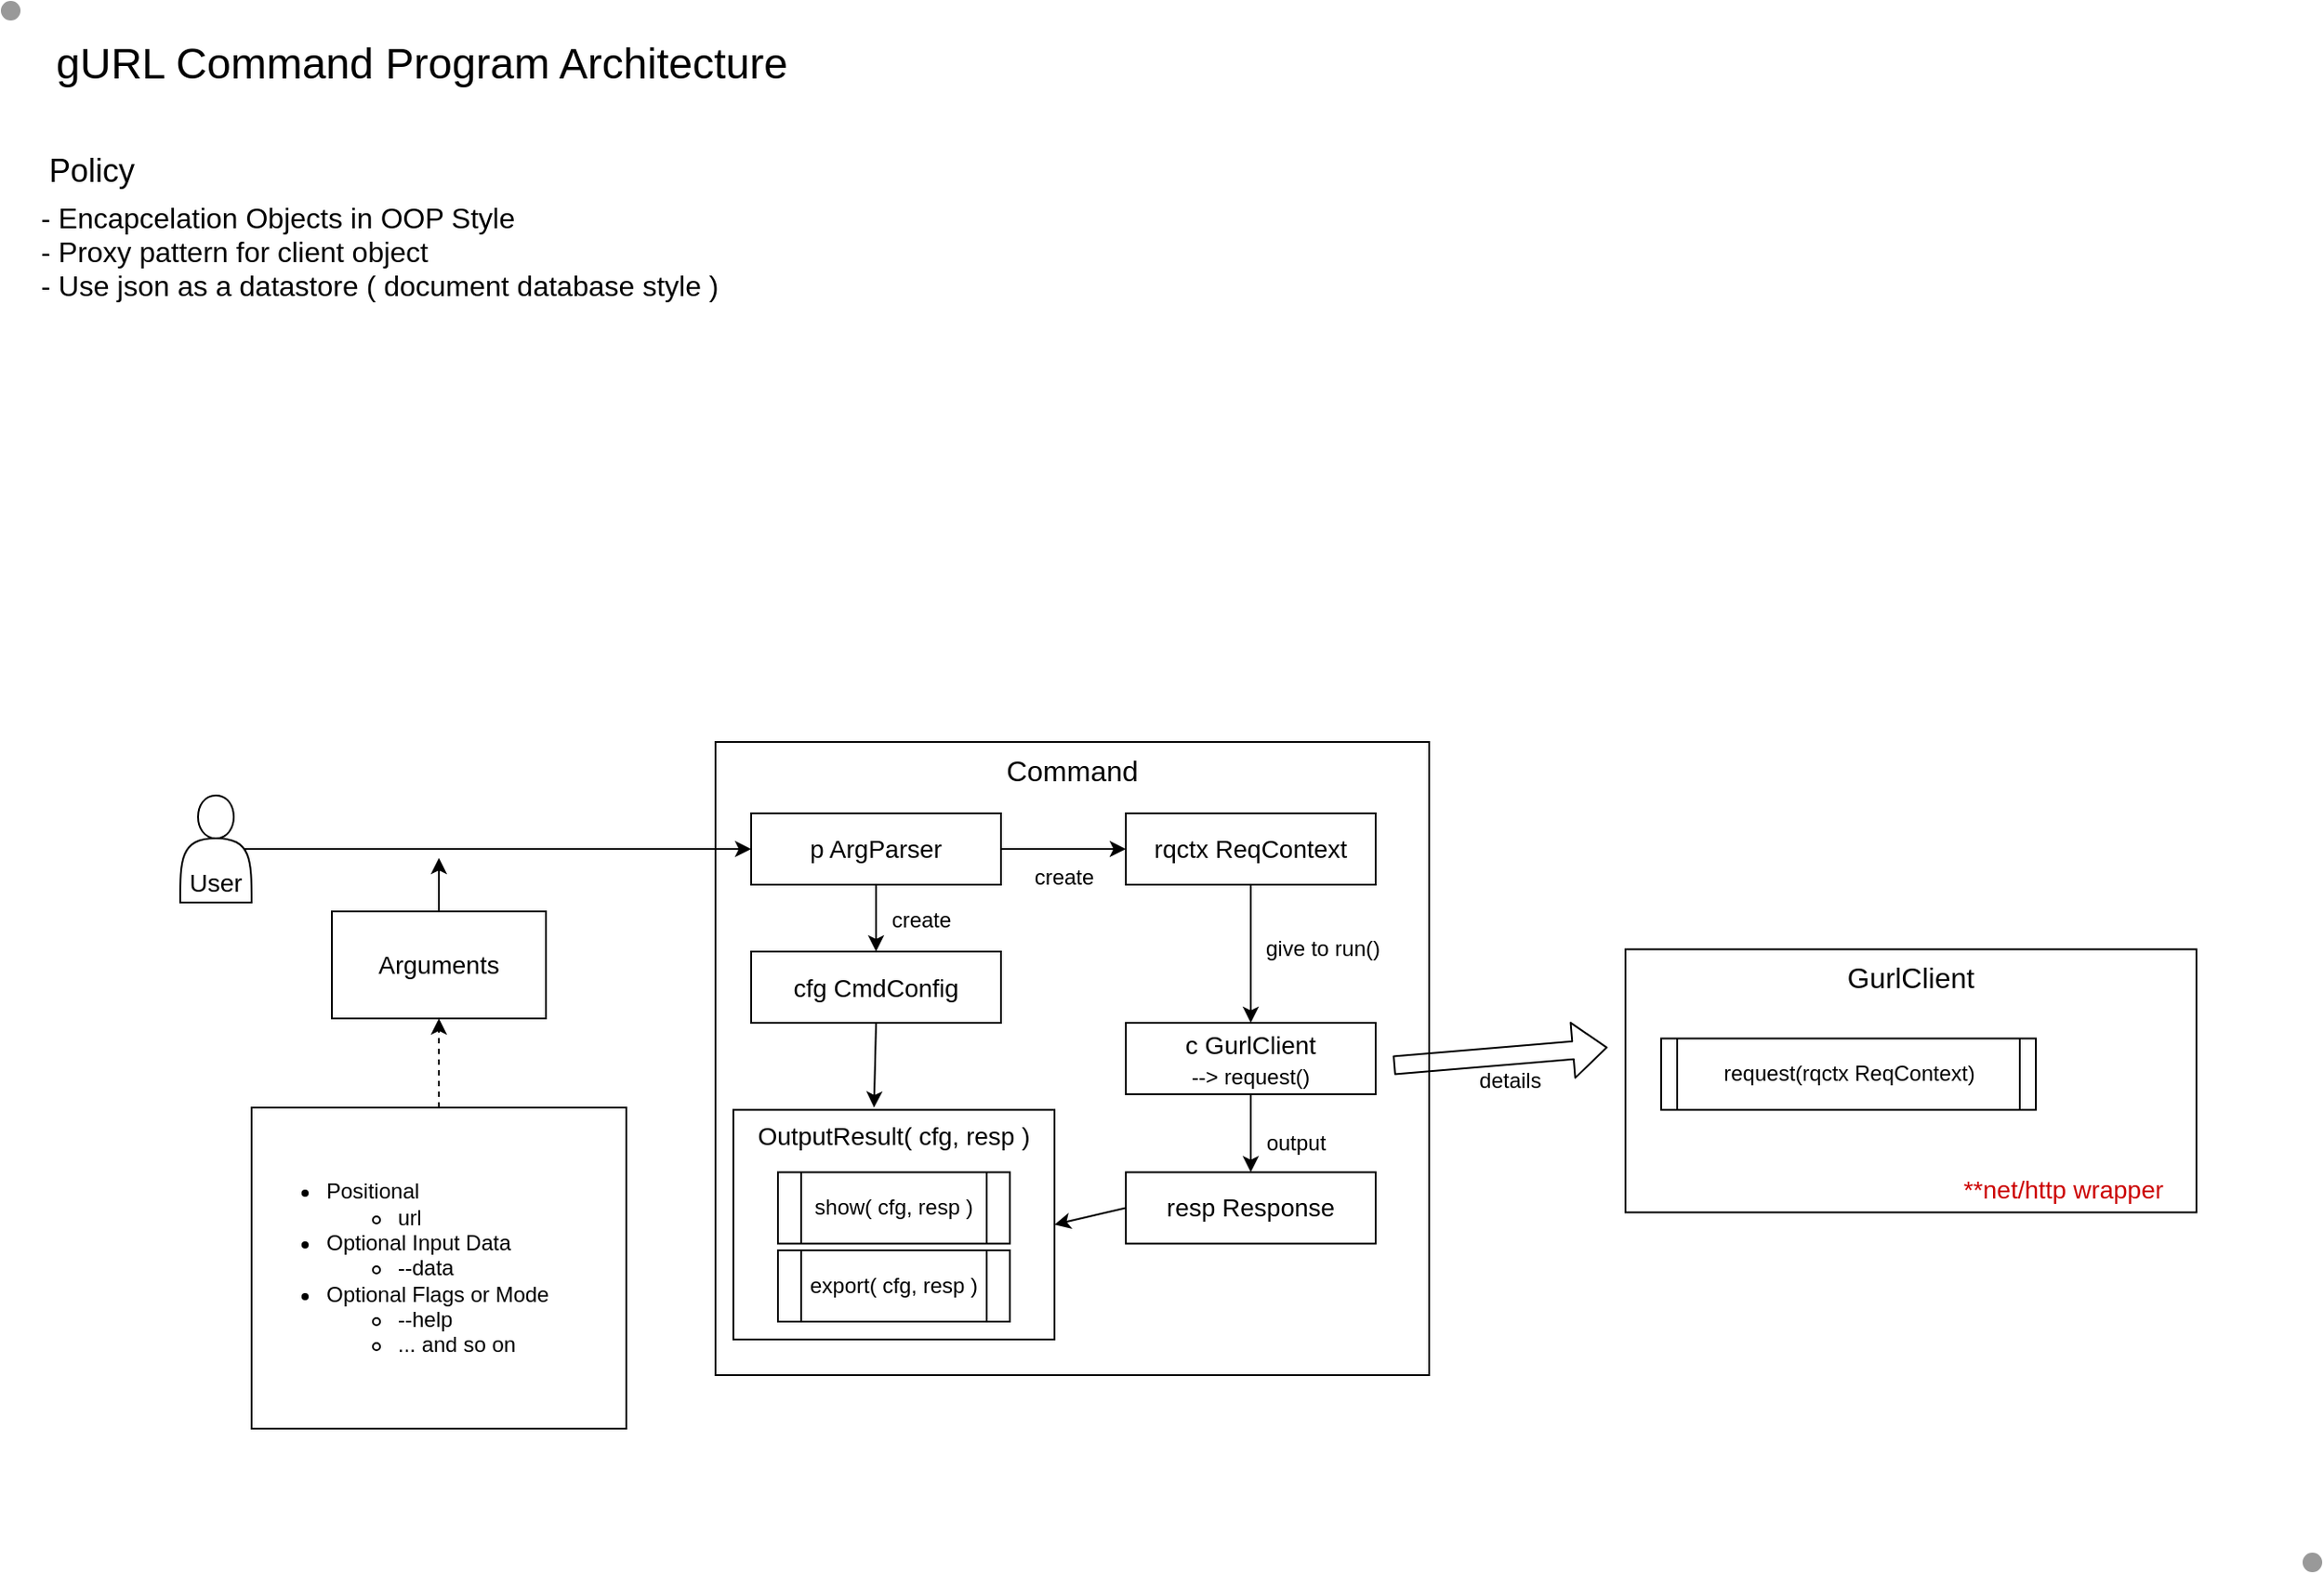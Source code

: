 <mxfile>
    <diagram id="xJAKkDWGs4NiO-X_Mwzd" name="Page-1">
        <mxGraphModel dx="1111" dy="760" grid="1" gridSize="10" guides="1" tooltips="1" connect="1" arrows="1" fold="1" page="1" pageScale="1" pageWidth="1600" pageHeight="900" background="#ffffff" math="0" shadow="0">
            <root>
                <mxCell id="0"/>
                <mxCell id="1" parent="0"/>
                <mxCell id="2" value="Policy" style="text;html=1;align=center;verticalAlign=middle;resizable=0;points=[];autosize=1;strokeColor=none;fillColor=none;fontSize=18;" parent="1" vertex="1">
                    <mxGeometry x="20" y="80" width="60" height="30" as="geometry"/>
                </mxCell>
                <mxCell id="3" value="gURL Command Program Architecture" style="text;html=1;align=center;verticalAlign=middle;resizable=0;points=[];autosize=1;strokeColor=none;fillColor=none;fontSize=24;" parent="1" vertex="1">
                    <mxGeometry x="20" y="20" width="430" height="30" as="geometry"/>
                </mxCell>
                <mxCell id="4" value="- Encapcelation Objects in OOP Style&lt;br&gt;- Proxy pattern for client object&lt;br&gt;- Use json as a datastore ( document database style )" style="text;html=1;align=left;verticalAlign=middle;resizable=0;points=[];autosize=1;strokeColor=none;fillColor=none;fontSize=16;" parent="1" vertex="1">
                    <mxGeometry x="20" y="110" width="400" height="60" as="geometry"/>
                </mxCell>
                <mxCell id="10" value="User" style="shape=actor;whiteSpace=wrap;html=1;fontSize=14;verticalAlign=bottom;" parent="1" vertex="1">
                    <mxGeometry x="100" y="445" width="40" height="60" as="geometry"/>
                </mxCell>
                <mxCell id="13" style="edgeStyle=none;html=1;exitX=0.5;exitY=0;exitDx=0;exitDy=0;fontSize=14;" parent="1" source="12" edge="1">
                    <mxGeometry relative="1" as="geometry">
                        <mxPoint x="245" y="480" as="targetPoint"/>
                    </mxGeometry>
                </mxCell>
                <mxCell id="12" value="Arguments" style="whiteSpace=wrap;html=1;fontSize=14;" parent="1" vertex="1">
                    <mxGeometry x="185" y="510" width="120" height="60" as="geometry"/>
                </mxCell>
                <mxCell id="15" style="edgeStyle=none;html=1;exitX=0.5;exitY=0;exitDx=0;exitDy=0;entryX=0.5;entryY=1;entryDx=0;entryDy=0;fontSize=12;dashed=1;" parent="1" source="14" target="12" edge="1">
                    <mxGeometry relative="1" as="geometry"/>
                </mxCell>
                <mxCell id="14" value="&lt;blockquote style=&quot;margin: 0px 0px 0px 40px ; border: none ; padding: 0px ; font-size: 12px&quot;&gt;&lt;/blockquote&gt;&lt;ul&gt;&lt;li style=&quot;font-size: 12px&quot;&gt;Positional&lt;/li&gt;&lt;ul style=&quot;font-size: 12px&quot;&gt;&lt;li style=&quot;font-size: 12px&quot;&gt;url&lt;/li&gt;&lt;/ul&gt;&lt;li style=&quot;font-size: 12px&quot;&gt;Optional Input Data&lt;/li&gt;&lt;ul style=&quot;font-size: 12px&quot;&gt;&lt;li style=&quot;font-size: 12px&quot;&gt;--data&lt;/li&gt;&lt;/ul&gt;&lt;li&gt;Optional Flags or Mode&lt;/li&gt;&lt;ul style=&quot;font-size: 12px&quot;&gt;&lt;li style=&quot;font-size: 12px&quot;&gt;--help&lt;/li&gt;&lt;li style=&quot;font-size: 12px&quot;&gt;... and so on&lt;/li&gt;&lt;/ul&gt;&lt;/ul&gt;" style="whiteSpace=wrap;html=1;fontSize=12;align=left;" parent="1" vertex="1">
                    <mxGeometry x="140" y="620" width="210" height="180" as="geometry"/>
                </mxCell>
                <mxCell id="26" value="" style="ellipse;whiteSpace=wrap;html=1;aspect=fixed;fontSize=14;fontColor=#000000;fillColor=#999999;strokeColor=#999999;" parent="1" vertex="1">
                    <mxGeometry width="10" height="10" as="geometry"/>
                </mxCell>
                <mxCell id="27" value="" style="ellipse;whiteSpace=wrap;html=1;aspect=fixed;fontSize=14;fontColor=#000000;fillColor=#999999;strokeColor=#999999;" parent="1" vertex="1">
                    <mxGeometry x="1290" y="870" width="10" height="10" as="geometry"/>
                </mxCell>
                <mxCell id="28" value="Command" style="whiteSpace=wrap;html=1;fontSize=16;verticalAlign=top;" vertex="1" parent="1">
                    <mxGeometry x="400" y="415" width="400" height="355" as="geometry"/>
                </mxCell>
                <mxCell id="34" style="edgeStyle=none;html=1;exitX=1;exitY=0.5;exitDx=0;exitDy=0;fontSize=12;entryX=0;entryY=0.5;entryDx=0;entryDy=0;entryPerimeter=0;" edge="1" parent="1" source="29" target="50">
                    <mxGeometry relative="1" as="geometry">
                        <mxPoint x="610" y="475" as="targetPoint"/>
                    </mxGeometry>
                </mxCell>
                <mxCell id="29" value="p ArgParser" style="whiteSpace=wrap;html=1;fontSize=14;" vertex="1" parent="1">
                    <mxGeometry x="420" y="455" width="140" height="40" as="geometry"/>
                </mxCell>
                <mxCell id="54" style="edgeStyle=none;html=1;exitX=0.5;exitY=1;exitDx=0;exitDy=0;entryX=0.5;entryY=0;entryDx=0;entryDy=0;fontSize=12;" edge="1" parent="1" source="31" target="35">
                    <mxGeometry relative="1" as="geometry"/>
                </mxCell>
                <mxCell id="31" value="c GurlClient&lt;br&gt;&lt;font style=&quot;font-size: 12px&quot;&gt;--&amp;gt; request()&lt;/font&gt;" style="whiteSpace=wrap;html=1;fontSize=14;" vertex="1" parent="1">
                    <mxGeometry x="630" y="572.5" width="140" height="40" as="geometry"/>
                </mxCell>
                <mxCell id="62" style="edgeStyle=none;html=1;exitX=0;exitY=0.5;exitDx=0;exitDy=0;entryX=1;entryY=0.5;entryDx=0;entryDy=0;fontSize=12;" edge="1" parent="1" source="35" target="59">
                    <mxGeometry relative="1" as="geometry"/>
                </mxCell>
                <mxCell id="35" value="resp Response" style="whiteSpace=wrap;html=1;fontSize=14;verticalAlign=middle;" vertex="1" parent="1">
                    <mxGeometry x="630" y="656.25" width="140" height="40" as="geometry"/>
                </mxCell>
                <mxCell id="38" value="create" style="text;html=1;align=center;verticalAlign=middle;resizable=0;points=[];autosize=1;strokeColor=none;fillColor=none;fontSize=12;" vertex="1" parent="1">
                    <mxGeometry x="570" y="481" width="50" height="20" as="geometry"/>
                </mxCell>
                <mxCell id="43" value="GurlClient" style="whiteSpace=wrap;html=1;fontSize=16;verticalAlign=top;" vertex="1" parent="1">
                    <mxGeometry x="910" y="531.25" width="320" height="147.5" as="geometry"/>
                </mxCell>
                <mxCell id="44" value="" style="shape=flexArrow;endArrow=classic;html=1;fontSize=12;" edge="1" parent="1">
                    <mxGeometry width="50" height="50" relative="1" as="geometry">
                        <mxPoint x="780" y="596.25" as="sourcePoint"/>
                        <mxPoint x="900" y="586.25" as="targetPoint"/>
                    </mxGeometry>
                </mxCell>
                <mxCell id="45" value="details" style="text;html=1;align=center;verticalAlign=middle;resizable=0;points=[];autosize=1;strokeColor=none;fillColor=none;fontSize=12;" vertex="1" parent="1">
                    <mxGeometry x="820" y="595" width="50" height="20" as="geometry"/>
                </mxCell>
                <mxCell id="46" value="request(rqctx ReqContext)" style="shape=process;whiteSpace=wrap;html=1;backgroundOutline=1;fontSize=12;size=0.045;" vertex="1" parent="1">
                    <mxGeometry x="930" y="581.25" width="210" height="40" as="geometry"/>
                </mxCell>
                <mxCell id="47" value="**net/http wrapper" style="text;html=1;align=center;verticalAlign=middle;resizable=0;points=[];autosize=1;strokeColor=none;fillColor=none;fontSize=14;fontColor=#CC0000;" vertex="1" parent="1">
                    <mxGeometry x="1090" y="656.25" width="130" height="20" as="geometry"/>
                </mxCell>
                <mxCell id="52" style="edgeStyle=none;html=1;exitX=0.5;exitY=1;exitDx=0;exitDy=0;entryX=0.5;entryY=0;entryDx=0;entryDy=0;fontSize=12;" edge="1" parent="1" source="50" target="31">
                    <mxGeometry relative="1" as="geometry"/>
                </mxCell>
                <mxCell id="50" value="rqctx ReqContext" style="whiteSpace=wrap;html=1;fontSize=14;" vertex="1" parent="1">
                    <mxGeometry x="630" y="455" width="140" height="40" as="geometry"/>
                </mxCell>
                <mxCell id="51" value="output" style="text;html=1;align=center;verticalAlign=middle;resizable=0;points=[];autosize=1;strokeColor=none;fillColor=none;fontSize=12;" vertex="1" parent="1">
                    <mxGeometry x="700" y="630" width="50" height="20" as="geometry"/>
                </mxCell>
                <mxCell id="53" value="give to run()" style="text;html=1;align=center;verticalAlign=middle;resizable=0;points=[];autosize=1;strokeColor=none;fillColor=none;fontSize=12;" vertex="1" parent="1">
                    <mxGeometry x="700" y="521" width="80" height="20" as="geometry"/>
                </mxCell>
                <mxCell id="63" style="edgeStyle=none;html=1;exitX=0.5;exitY=1;exitDx=0;exitDy=0;entryX=0.438;entryY=-0.01;entryDx=0;entryDy=0;entryPerimeter=0;fontSize=12;" edge="1" parent="1" source="55" target="59">
                    <mxGeometry relative="1" as="geometry"/>
                </mxCell>
                <mxCell id="55" value="cfg CmdConfig" style="whiteSpace=wrap;html=1;fontSize=14;" vertex="1" parent="1">
                    <mxGeometry x="420" y="532.5" width="140" height="40" as="geometry"/>
                </mxCell>
                <mxCell id="56" style="edgeStyle=none;html=1;exitX=0.5;exitY=1;exitDx=0;exitDy=0;fontSize=12;" edge="1" parent="1" source="29" target="55">
                    <mxGeometry relative="1" as="geometry">
                        <mxPoint x="570" y="485" as="sourcePoint"/>
                        <mxPoint x="640" y="485" as="targetPoint"/>
                    </mxGeometry>
                </mxCell>
                <mxCell id="57" value="create" style="text;html=1;align=center;verticalAlign=middle;resizable=0;points=[];autosize=1;strokeColor=none;fillColor=none;fontSize=12;" vertex="1" parent="1">
                    <mxGeometry x="490" y="505" width="50" height="20" as="geometry"/>
                </mxCell>
                <mxCell id="11" style="edgeStyle=none;html=1;exitX=0.9;exitY=0.5;exitDx=0;exitDy=0;exitPerimeter=0;entryX=0;entryY=0.5;entryDx=0;entryDy=0;fontSize=14;" parent="1" source="10" target="29" edge="1">
                    <mxGeometry relative="1" as="geometry">
                        <mxPoint x="390" y="475" as="targetPoint"/>
                    </mxGeometry>
                </mxCell>
                <mxCell id="59" value="OutputResult( cfg, resp )" style="whiteSpace=wrap;html=1;fontSize=14;verticalAlign=top;" vertex="1" parent="1">
                    <mxGeometry x="410" y="621.25" width="180" height="128.75" as="geometry"/>
                </mxCell>
                <mxCell id="60" value="show( cfg, resp )" style="shape=process;whiteSpace=wrap;html=1;backgroundOutline=1;fontSize=12;" vertex="1" parent="1">
                    <mxGeometry x="435" y="656.25" width="130" height="40" as="geometry"/>
                </mxCell>
                <mxCell id="61" value="export( cfg, resp )" style="shape=process;whiteSpace=wrap;html=1;backgroundOutline=1;fontSize=12;" vertex="1" parent="1">
                    <mxGeometry x="435" y="700" width="130" height="40" as="geometry"/>
                </mxCell>
            </root>
        </mxGraphModel>
    </diagram>
</mxfile>
